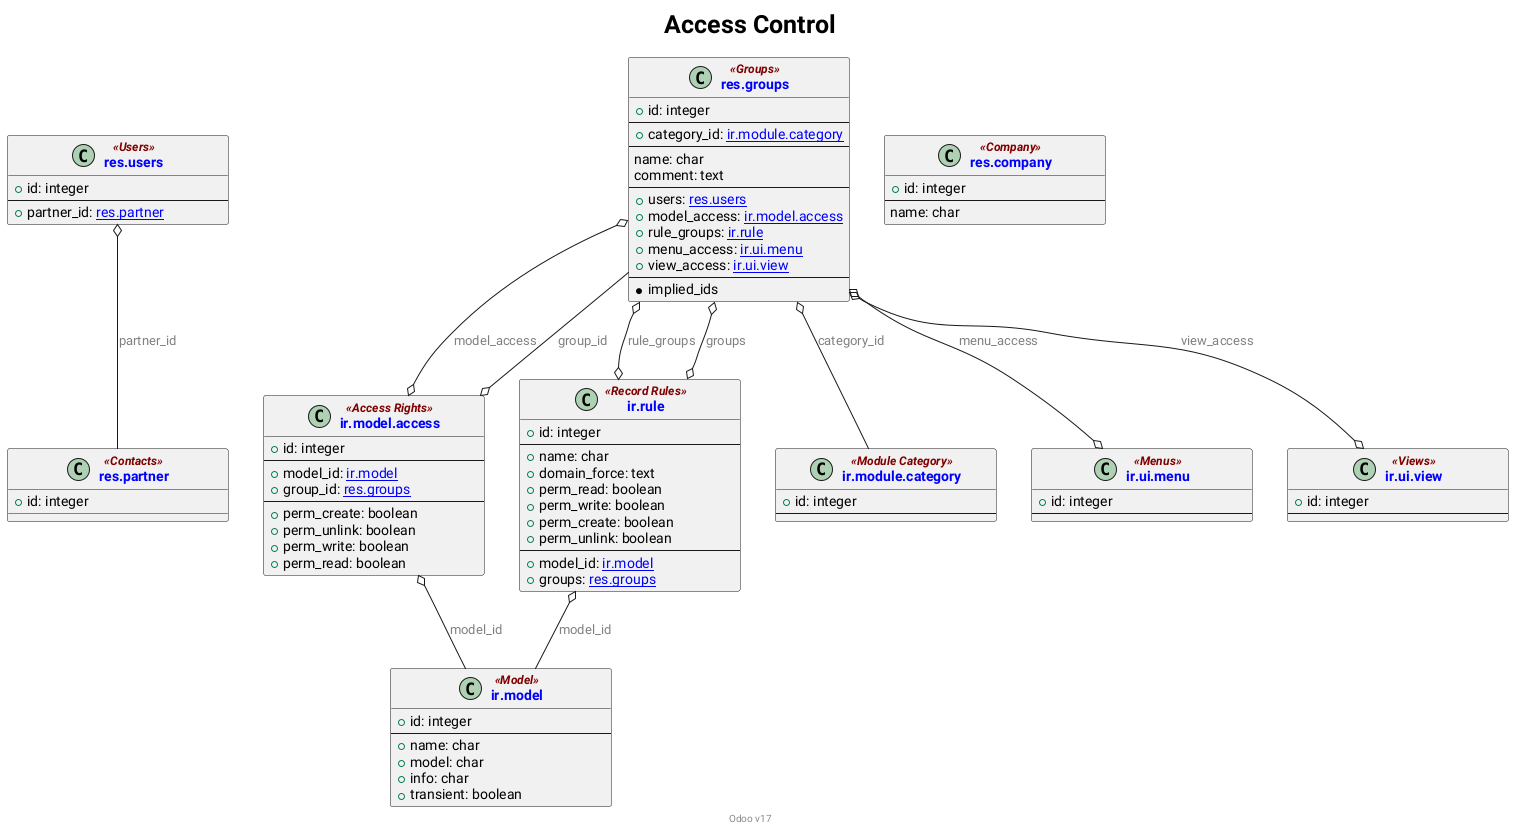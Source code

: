 @startuml

set separator none
'hide members
'hide namespace creation

skinparam defaultFontName "Roboto"

skinparam TitleFontName "Roboto"
skinparam TitleFontSize 25

skinparam FooterFontSize 10

skinparam ArrowFontName "Roboto"
skinparam ArrowFontColor Grey

skinparam SameClassWidth True

skinparam ClassFontColor Blue
skinparam ClassFontStyle Bold
skinparam ClassStereotypeFontColor Maroon
skinparam ClassStereotypeFontStyle Bold, Italic

title Access Control
footer Odoo v17

class res.users <<Users>>{
    +id: integer
    --
    +partner_id: [[res.partner]]
}

class res.partner <<Contacts>>{
    +id: integer
}

class res.groups <<Groups>>{
    +id: integer
    --
    +category_id: [[ir.module.category]]
    --
    name: char
    comment: text
    --
    +users: [[res.users]]
    +model_access: [[ir.model.access]]
    +rule_groups: [[ir.rule]]
    +menu_access: [[ir.ui.menu]]
    +view_access: [[ir.ui.view]]
    --
    *implied_ids
}

class ir.model.access <<Access Rights>>{
    +id: integer
    --
    +model_id: [[ir.model]]
    +group_id: [[res.groups]]
    --
    +perm_create: boolean
    +perm_unlink: boolean
    +perm_write: boolean
    +perm_read: boolean
}

class ir.rule <<Record Rules>> {
    +id: integer
    --
    +name: char
    'predicate (domain expression)
    +domain_force: text
    +perm_read: boolean
    +perm_write: boolean
    +perm_create: boolean
    +perm_unlink: boolean
    --
    +model_id: [[ir.model]]
    +groups: [[res.groups]]
}

class ir.model <<Model>>{
    +id: integer
    --
    +name: char
    +model: char
    +info: char
    +transient: boolean
}

class ir.module.category <<Module Category>>{
    +id: integer
    --
}

class ir.ui.menu <<Menus>>{
    +id: integer
    --
}

class ir.ui.view <<Views>>{
    +id: integer
    --
}

class res.company <<Company>>{
    +id: integer
    --
    name: char
}

ir.model.access o-- ir.model : model_id
ir.model.access o-- res.groups : group_id
res.groups o-- ir.module.category: category_id
res.groups o--o ir.model.access: model_access
res.groups o--o ir.rule: rule_groups
res.groups o--o ir.ui.menu: menu_access
res.groups o--o ir.ui.view: view_access
res.users o-- res.partner : partner_id
ir.rule o--o res.groups: groups
ir.rule o-- ir.model : model_id

@enduml
